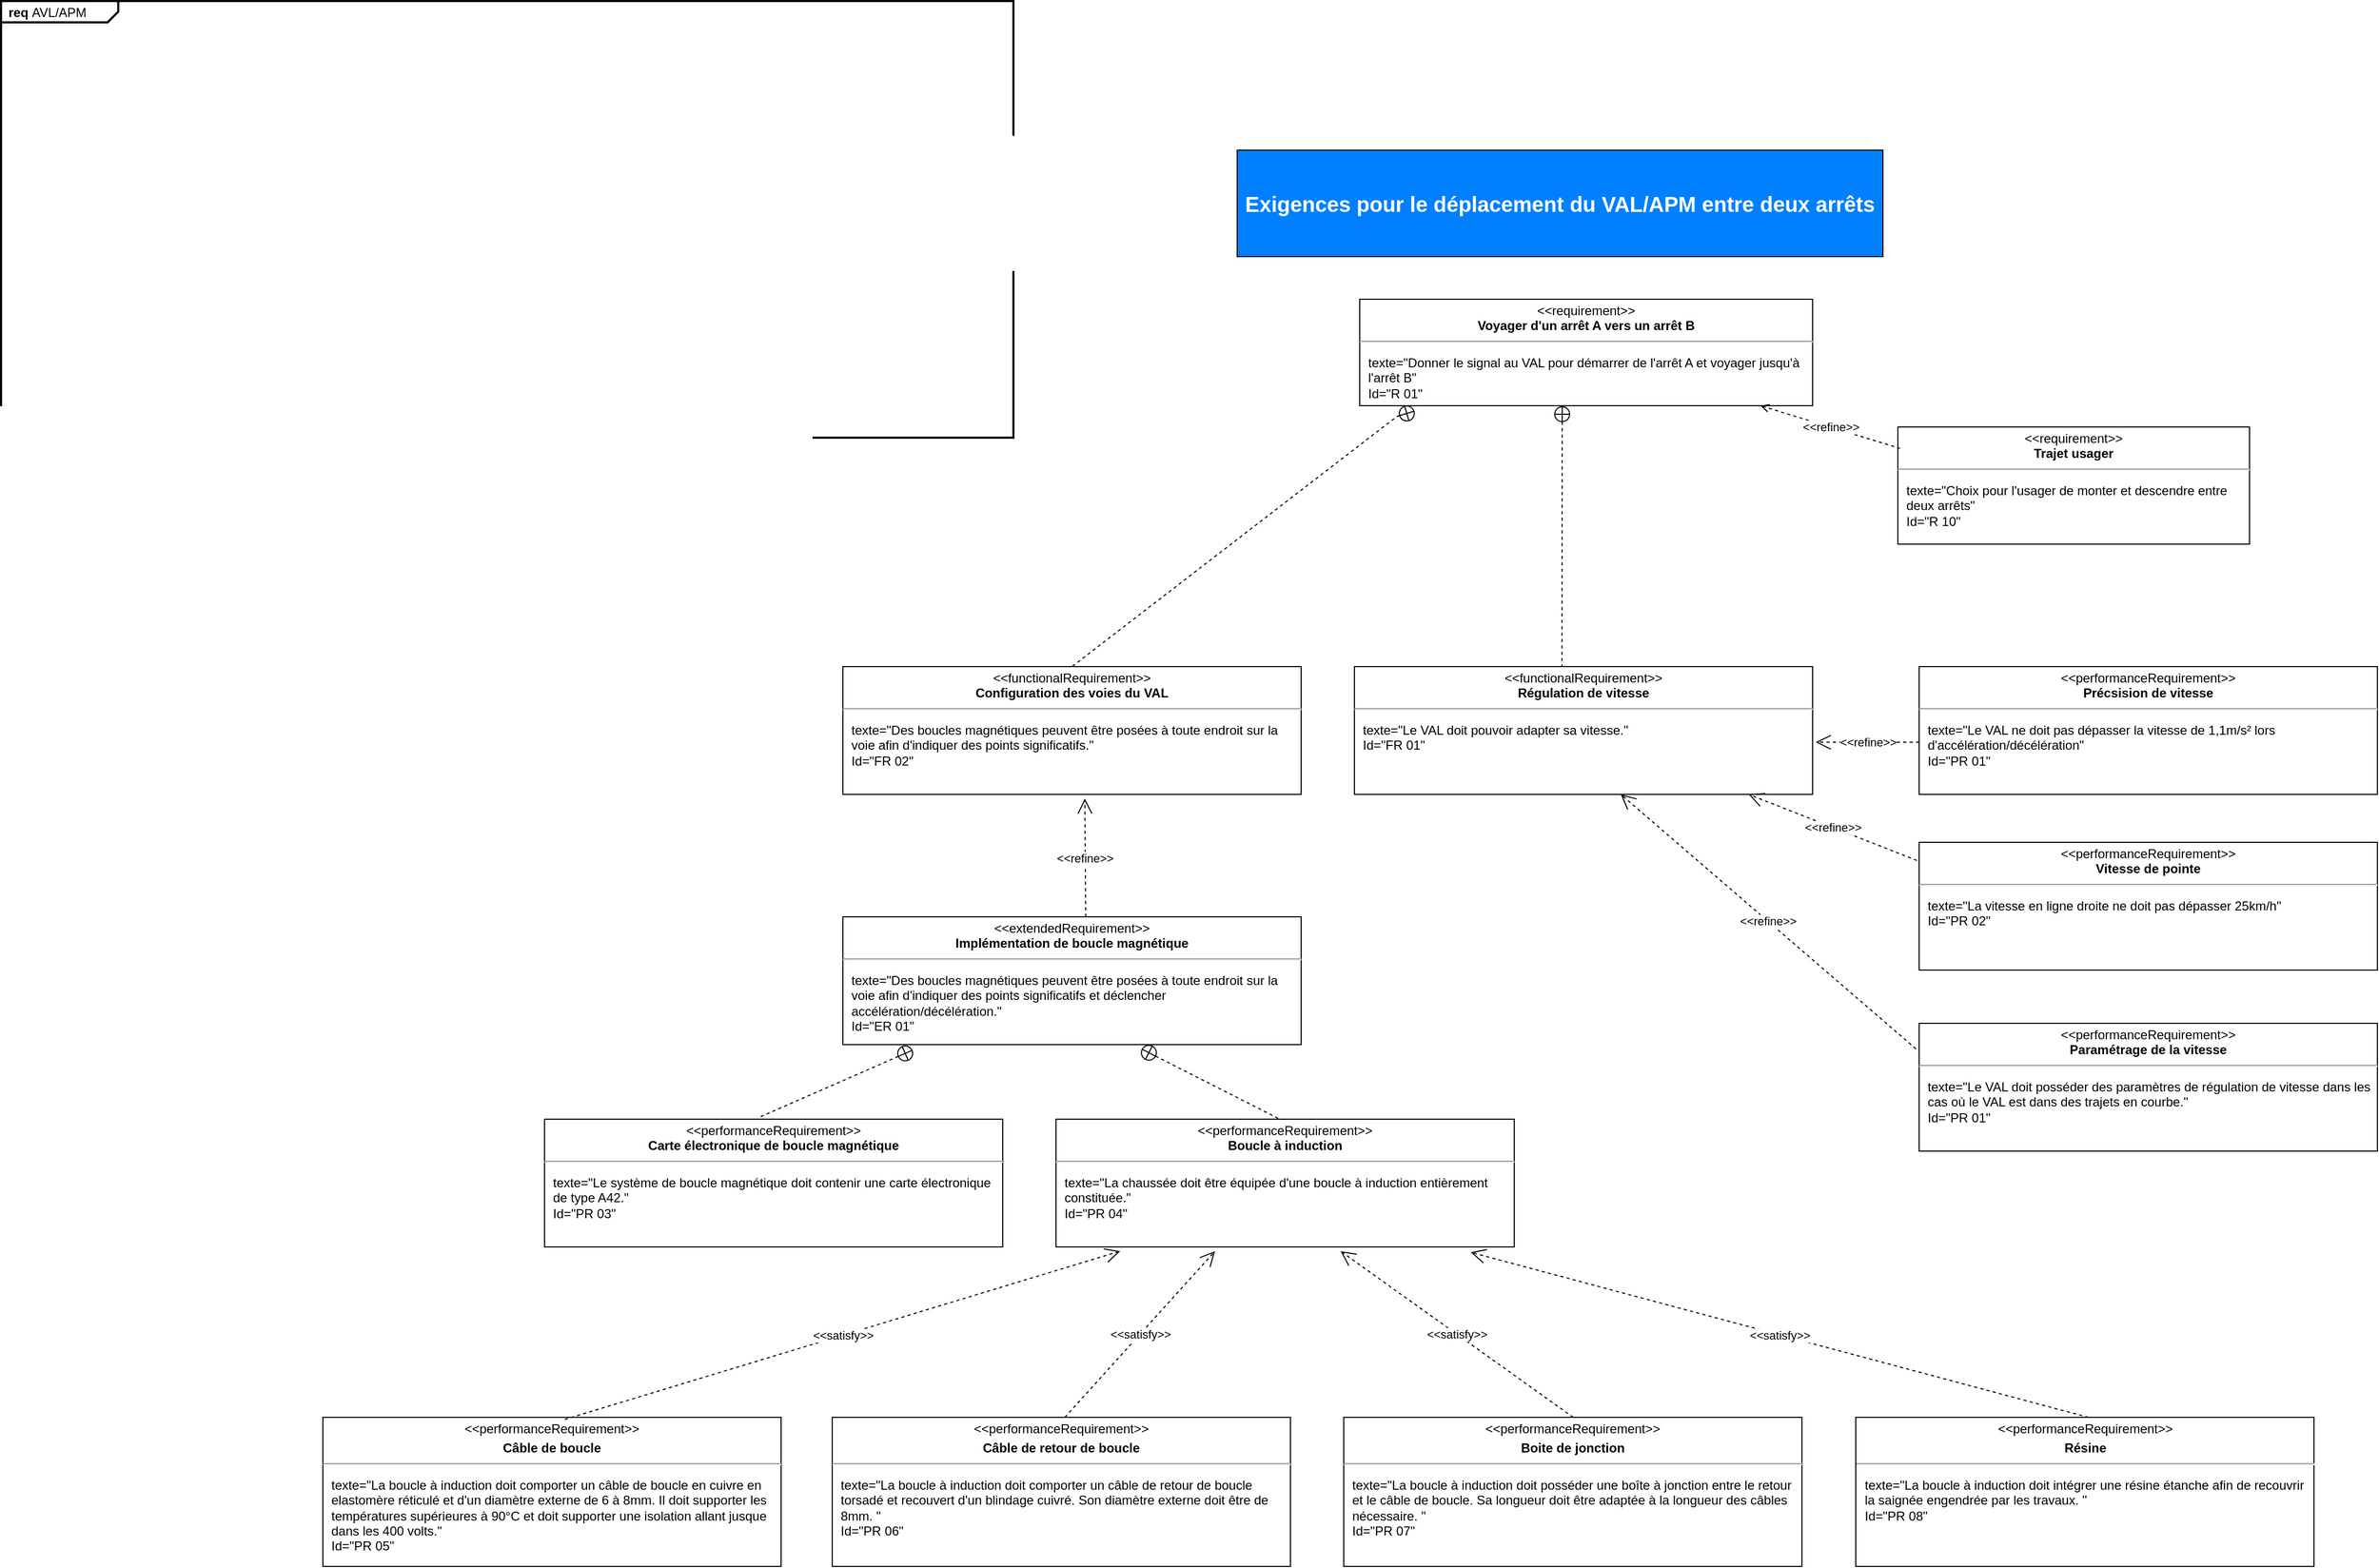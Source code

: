 <mxfile version="14.0.4" type="device"><diagram id="Q3-jZ1kGkZFYKrvrpvd2" name="Page-1"><mxGraphModel dx="3076" dy="1902" grid="1" gridSize="10" guides="1" tooltips="1" connect="1" arrows="1" fold="1" page="1" pageScale="1" pageWidth="827" pageHeight="1169" math="0" shadow="0"><root><mxCell id="0"/><mxCell id="1" parent="0"/><mxCell id="6C6Yk2DeFu2x2ydAXSqe-1" value="&lt;p style=&quot;margin: 0px ; margin-top: 4px ; margin-left: 7px ; text-align: left&quot;&gt;&lt;b&gt;req&lt;/b&gt;&amp;nbsp;AVL/APM&lt;/p&gt;" style="html=1;shape=mxgraph.sysml.package;overflow=fill;labelX=110;strokeWidth=2;align=center;" vertex="1" parent="1"><mxGeometry x="-930" y="-40" width="950" height="410" as="geometry"/></mxCell><mxCell id="6C6Yk2DeFu2x2ydAXSqe-2" value="&lt;b&gt;&lt;font color=&quot;#ffffff&quot; style=&quot;font-size: 20px&quot;&gt;Exigences pour le déplacement du VAL/APM entre deux arrêts&lt;/font&gt;&lt;/b&gt;" style="rounded=0;whiteSpace=wrap;html=1;fillColor=#007FFF;" vertex="1" parent="1"><mxGeometry x="230" y="100" width="606" height="100" as="geometry"/></mxCell><mxCell id="6C6Yk2DeFu2x2ydAXSqe-3" value="&lt;p style=&quot;margin: 0px ; margin-top: 4px ; text-align: center&quot;&gt;&amp;lt;&amp;lt;requirement&amp;gt;&amp;gt;&lt;br&gt;&lt;b&gt;Voyager d'un arrêt A vers un arrêt B&lt;/b&gt;&lt;/p&gt;&lt;hr&gt;&lt;p&gt;&lt;/p&gt;&lt;p style=&quot;margin: 0px ; margin-left: 8px ; text-align: left&quot;&gt;texte=&quot;Donner le signal au VAL pour démarrer de l'arrêt A et voyager jusqu'à l'arrêt B&quot;&lt;br&gt;Id=&quot;R 01&quot;&lt;/p&gt;" style="shape=rect;overflow=fill;html=1;whiteSpace=wrap;align=center;fillColor=none;" vertex="1" parent="1"><mxGeometry x="345" y="240" width="425" height="100" as="geometry"/></mxCell><mxCell id="6C6Yk2DeFu2x2ydAXSqe-6" value="&amp;lt;&amp;lt;refine&amp;gt;&amp;gt;" style="endArrow=none;edgeStyle=none;endSize=12;dashed=1;html=1;startArrow=open;startFill=0;endFill=0;" edge="1" source="6C6Yk2DeFu2x2ydAXSqe-3" parent="1"><mxGeometry relative="1" as="geometry"><mxPoint x="730" y="420" as="sourcePoint"/><mxPoint x="851.875" y="380" as="targetPoint"/></mxGeometry></mxCell><mxCell id="6C6Yk2DeFu2x2ydAXSqe-7" value="&lt;p style=&quot;margin: 0px ; margin-top: 4px ; text-align: center&quot;&gt;&amp;lt;&amp;lt;requirement&amp;gt;&amp;gt;&lt;br&gt;&lt;b&gt;Trajet usager&lt;/b&gt;&lt;br&gt;&lt;/p&gt;&lt;hr&gt;&lt;p&gt;&lt;/p&gt;&lt;p style=&quot;margin: 0px ; margin-left: 8px ; text-align: left&quot;&gt;texte=&quot;Choix pour l'usager de monter et descendre entre deux arrêts&quot;&lt;/p&gt;&lt;p style=&quot;margin: 0px ; margin-left: 8px ; text-align: left&quot;&gt;Id=&quot;R 10&quot;&lt;/p&gt;" style="shape=rect;overflow=fill;html=1;whiteSpace=wrap;align=center;fillColor=none;" vertex="1" parent="1"><mxGeometry x="850" y="360" width="330" height="110" as="geometry"/></mxCell><mxCell id="6C6Yk2DeFu2x2ydAXSqe-8" value="&lt;p style=&quot;margin: 0px ; margin-top: 4px ; text-align: center&quot;&gt;&amp;lt;&amp;lt;performanceRequirement&amp;gt;&amp;gt;&lt;br&gt;&lt;b&gt;Précsision de vitesse&lt;/b&gt;&lt;/p&gt;&lt;hr&gt;&lt;p&gt;&lt;/p&gt;&lt;p style=&quot;margin: 0px ; margin-left: 8px ; text-align: left&quot;&gt;texte=&quot;Le VAL ne doit pas dépasser la vitesse de 1,1m/s² lors d'accélération/décélération&lt;span&gt;&quot;&lt;/span&gt;&lt;/p&gt;&lt;p style=&quot;margin: 0px ; margin-left: 8px ; text-align: left&quot;&gt;Id=&quot;PR 01&quot;&lt;/p&gt;" style="shape=rect;overflow=fill;html=1;whiteSpace=wrap;align=center;fillColor=none;" vertex="1" parent="1"><mxGeometry x="870" y="585" width="430" height="120" as="geometry"/></mxCell><mxCell id="6C6Yk2DeFu2x2ydAXSqe-9" value="&lt;p style=&quot;margin: 0px ; margin-top: 4px ; text-align: center&quot;&gt;&amp;lt;&amp;lt;functionalRequirement&amp;gt;&amp;gt;&lt;br&gt;&lt;b&gt;Régulation de vitesse&lt;/b&gt;&lt;/p&gt;&lt;hr&gt;&lt;p&gt;&lt;/p&gt;&lt;p style=&quot;margin: 0px ; margin-left: 8px ; text-align: left&quot;&gt;texte=&quot;Le VAL doit pouvoir adapter sa vitesse.&lt;span&gt;&quot;&lt;/span&gt;&lt;/p&gt;&lt;p style=&quot;margin: 0px ; margin-left: 8px ; text-align: left&quot;&gt;Id=&quot;FR 01&quot;&lt;/p&gt;" style="shape=rect;overflow=fill;html=1;whiteSpace=wrap;align=center;fillColor=none;" vertex="1" parent="1"><mxGeometry x="340" y="585" width="430" height="120" as="geometry"/></mxCell><mxCell id="6C6Yk2DeFu2x2ydAXSqe-13" value="&amp;lt;&amp;lt;refine&amp;gt;&amp;gt;" style="endArrow=open;edgeStyle=none;endSize=12;dashed=1;html=1;startArrow=none;startFill=0;endFill=0;entryX=1.007;entryY=0.592;entryDx=0;entryDy=0;entryPerimeter=0;exitX=0;exitY=0.592;exitDx=0;exitDy=0;exitPerimeter=0;" edge="1" parent="1" source="6C6Yk2DeFu2x2ydAXSqe-8" target="6C6Yk2DeFu2x2ydAXSqe-9"><mxGeometry relative="1" as="geometry"><mxPoint x="870.002" y="640" as="sourcePoint"/><mxPoint x="1000.835" y="680" as="targetPoint"/></mxGeometry></mxCell><mxCell id="6C6Yk2DeFu2x2ydAXSqe-14" value="" style="endArrow=none;edgeStyle=none;endSize=12;dashed=1;html=1;startArrow=circlePlus;startFill=0;endFill=0;entryX=0.453;entryY=0;entryDx=0;entryDy=0;entryPerimeter=0;" edge="1" parent="1" target="6C6Yk2DeFu2x2ydAXSqe-9"><mxGeometry relative="1" as="geometry"><mxPoint x="535" y="340" as="sourcePoint"/><mxPoint x="490.0" y="450" as="targetPoint"/></mxGeometry></mxCell><mxCell id="6C6Yk2DeFu2x2ydAXSqe-16" value="&lt;p style=&quot;margin: 0px ; margin-top: 4px ; text-align: center&quot;&gt;&amp;lt;&amp;lt;performanceRequirement&amp;gt;&amp;gt;&lt;br&gt;&lt;b&gt;Vitesse de pointe&lt;/b&gt;&lt;/p&gt;&lt;hr&gt;&lt;p&gt;&lt;/p&gt;&lt;p style=&quot;margin: 0px ; margin-left: 8px ; text-align: left&quot;&gt;texte=&quot;La vitesse en ligne droite ne doit pas dépasser 25km/h&lt;span&gt;&quot;&lt;/span&gt;&lt;/p&gt;&lt;p style=&quot;margin: 0px ; margin-left: 8px ; text-align: left&quot;&gt;Id=&quot;PR 02&quot;&lt;/p&gt;" style="shape=rect;overflow=fill;html=1;whiteSpace=wrap;align=center;fillColor=none;" vertex="1" parent="1"><mxGeometry x="870" y="750" width="430" height="120" as="geometry"/></mxCell><mxCell id="6C6Yk2DeFu2x2ydAXSqe-17" value="&amp;lt;&amp;lt;refine&amp;gt;&amp;gt;" style="endArrow=open;edgeStyle=none;endSize=12;dashed=1;html=1;startArrow=none;startFill=0;endFill=0;entryX=1.007;entryY=0.592;entryDx=0;entryDy=0;entryPerimeter=0;exitX=-0.005;exitY=0.142;exitDx=0;exitDy=0;exitPerimeter=0;" edge="1" parent="1" source="6C6Yk2DeFu2x2ydAXSqe-16"><mxGeometry relative="1" as="geometry"><mxPoint x="818.92" y="756.92" as="sourcePoint"/><mxPoint x="710.0" y="705" as="targetPoint"/></mxGeometry></mxCell><mxCell id="6C6Yk2DeFu2x2ydAXSqe-18" value="&lt;p style=&quot;margin: 0px ; margin-top: 4px ; text-align: center&quot;&gt;&amp;lt;&amp;lt;performanceRequirement&amp;gt;&amp;gt;&lt;br&gt;&lt;b&gt;Paramétrage de la vitesse&lt;/b&gt;&lt;/p&gt;&lt;hr&gt;&lt;p&gt;&lt;/p&gt;&lt;p style=&quot;margin: 0px ; margin-left: 8px ; text-align: left&quot;&gt;texte=&quot;Le VAL doit posséder des paramètres de régulation de vitesse dans les cas où le VAL est dans des trajets en courbe.&lt;span&gt;&quot;&lt;/span&gt;&lt;/p&gt;&lt;p style=&quot;margin: 0px ; margin-left: 8px ; text-align: left&quot;&gt;Id=&quot;PR 01&quot;&lt;/p&gt;" style="shape=rect;overflow=fill;html=1;whiteSpace=wrap;align=center;fillColor=none;" vertex="1" parent="1"><mxGeometry x="870" y="920" width="430" height="120" as="geometry"/></mxCell><mxCell id="6C6Yk2DeFu2x2ydAXSqe-19" value="&amp;lt;&amp;lt;refine&amp;gt;&amp;gt;" style="endArrow=open;edgeStyle=none;endSize=12;dashed=1;html=1;startArrow=none;startFill=0;endFill=0;entryX=1.007;entryY=0.592;entryDx=0;entryDy=0;entryPerimeter=0;exitX=-0.007;exitY=0.2;exitDx=0;exitDy=0;exitPerimeter=0;" edge="1" parent="1" source="6C6Yk2DeFu2x2ydAXSqe-18"><mxGeometry relative="1" as="geometry"><mxPoint x="747.85" y="767.04" as="sourcePoint"/><mxPoint x="590" y="705" as="targetPoint"/></mxGeometry></mxCell><mxCell id="6C6Yk2DeFu2x2ydAXSqe-20" value="&lt;p style=&quot;margin: 0px ; margin-top: 4px ; text-align: center&quot;&gt;&amp;lt;&amp;lt;functionalRequirement&amp;gt;&amp;gt;&lt;br&gt;&lt;b&gt;Configuration des voies du VAL&lt;/b&gt;&lt;/p&gt;&lt;hr&gt;&lt;p&gt;&lt;/p&gt;&lt;p style=&quot;margin: 0px ; margin-left: 8px ; text-align: left&quot;&gt;texte=&quot;Des boucles magnétiques peuvent être posées à toute endroit sur la voie afin d'indiquer des points significatifs.&lt;span&gt;&quot;&lt;/span&gt;&lt;/p&gt;&lt;p style=&quot;margin: 0px ; margin-left: 8px ; text-align: left&quot;&gt;Id=&quot;FR 02&quot;&lt;/p&gt;" style="shape=rect;overflow=fill;html=1;whiteSpace=wrap;align=center;fillColor=none;" vertex="1" parent="1"><mxGeometry x="-140" y="585" width="430" height="120" as="geometry"/></mxCell><mxCell id="6C6Yk2DeFu2x2ydAXSqe-21" value="" style="endArrow=none;edgeStyle=none;endSize=12;dashed=1;html=1;startArrow=circlePlus;startFill=0;endFill=0;entryX=0.5;entryY=0;entryDx=0;entryDy=0;exitX=0.122;exitY=1.05;exitDx=0;exitDy=0;exitPerimeter=0;" edge="1" parent="1" source="6C6Yk2DeFu2x2ydAXSqe-3" target="6C6Yk2DeFu2x2ydAXSqe-20"><mxGeometry relative="1" as="geometry"><mxPoint x="390" y="340" as="sourcePoint"/><mxPoint x="230.0" y="575" as="targetPoint"/><Array as="points"><mxPoint x="380" y="350"/></Array></mxGeometry></mxCell><mxCell id="6C6Yk2DeFu2x2ydAXSqe-22" value="&lt;p style=&quot;margin: 0px ; margin-top: 4px ; text-align: center&quot;&gt;&amp;lt;&amp;lt;extendedRequirement&amp;gt;&amp;gt;&lt;br&gt;&lt;b&gt;Implémentation de boucle magnétique&lt;/b&gt;&lt;/p&gt;&lt;hr&gt;&lt;p&gt;&lt;/p&gt;&lt;p style=&quot;margin: 0px ; margin-left: 8px ; text-align: left&quot;&gt;texte=&quot;Des boucles magnétiques peuvent être posées à toute endroit sur la voie afin d'indiquer des points significatifs et déclencher accélération/décélération.&lt;span&gt;&quot;&lt;/span&gt;&lt;/p&gt;&lt;p style=&quot;margin: 0px ; margin-left: 8px ; text-align: left&quot;&gt;Id=&quot;ER 01&quot;&lt;/p&gt;" style="shape=rect;overflow=fill;html=1;whiteSpace=wrap;align=center;fillColor=none;" vertex="1" parent="1"><mxGeometry x="-140" y="820" width="430" height="120" as="geometry"/></mxCell><mxCell id="6C6Yk2DeFu2x2ydAXSqe-23" value="&amp;lt;&amp;lt;refine&amp;gt;&amp;gt;" style="endArrow=open;edgeStyle=none;endSize=12;dashed=1;html=1;startArrow=none;startFill=0;endFill=0;entryX=0.528;entryY=1.033;entryDx=0;entryDy=0;entryPerimeter=0;exitX=-0.005;exitY=0.142;exitDx=0;exitDy=0;exitPerimeter=0;" edge="1" parent="1" target="6C6Yk2DeFu2x2ydAXSqe-20"><mxGeometry relative="1" as="geometry"><mxPoint x="87.85" y="820" as="sourcePoint"/><mxPoint x="-70" y="757.96" as="targetPoint"/></mxGeometry></mxCell><mxCell id="6C6Yk2DeFu2x2ydAXSqe-24" value="&lt;p style=&quot;margin: 0px ; margin-top: 4px ; text-align: center&quot;&gt;&amp;lt;&amp;lt;performanceRequirement&amp;gt;&amp;gt;&lt;br&gt;&lt;b&gt;Carte électronique de boucle magnétique&lt;/b&gt;&lt;/p&gt;&lt;hr&gt;&lt;p&gt;&lt;/p&gt;&lt;p style=&quot;margin: 0px ; margin-left: 8px ; text-align: left&quot;&gt;texte=&quot;Le système de boucle magnétique doit contenir une carte électronique de type A42.&lt;span&gt;&quot;&lt;/span&gt;&lt;/p&gt;&lt;p style=&quot;margin: 0px ; margin-left: 8px ; text-align: left&quot;&gt;Id=&quot;PR 03&quot;&lt;/p&gt;" style="shape=rect;overflow=fill;html=1;whiteSpace=wrap;align=center;fillColor=none;" vertex="1" parent="1"><mxGeometry x="-420" y="1010" width="430" height="120" as="geometry"/></mxCell><mxCell id="6C6Yk2DeFu2x2ydAXSqe-25" value="" style="endArrow=none;edgeStyle=none;endSize=12;dashed=1;html=1;startArrow=circlePlus;startFill=0;endFill=0;entryX=0.47;entryY=-0.017;entryDx=0;entryDy=0;entryPerimeter=0;exitX=0.153;exitY=1.042;exitDx=0;exitDy=0;exitPerimeter=0;" edge="1" parent="1" source="6C6Yk2DeFu2x2ydAXSqe-22" target="6C6Yk2DeFu2x2ydAXSqe-24"><mxGeometry relative="1" as="geometry"><mxPoint x="-55" y="950" as="sourcePoint"/><mxPoint x="-80.0" y="985" as="targetPoint"/></mxGeometry></mxCell><mxCell id="6C6Yk2DeFu2x2ydAXSqe-26" value="&lt;p style=&quot;margin: 0px ; margin-top: 4px ; text-align: center&quot;&gt;&amp;lt;&amp;lt;performanceRequirement&amp;gt;&amp;gt;&lt;br&gt;&lt;b&gt;Boucle à induction&lt;/b&gt;&lt;/p&gt;&lt;hr&gt;&lt;p&gt;&lt;/p&gt;&lt;p style=&quot;margin: 0px ; margin-left: 8px ; text-align: left&quot;&gt;texte=&quot;La chaussée doit être équipée d'une boucle à induction entièrement constituée.&lt;span&gt;&quot;&lt;/span&gt;&lt;/p&gt;&lt;p style=&quot;margin: 0px ; margin-left: 8px ; text-align: left&quot;&gt;Id=&quot;PR 04&quot;&lt;/p&gt;" style="shape=rect;overflow=fill;html=1;whiteSpace=wrap;align=center;fillColor=none;" vertex="1" parent="1"><mxGeometry x="60" y="1010" width="430" height="120" as="geometry"/></mxCell><mxCell id="6C6Yk2DeFu2x2ydAXSqe-27" value="" style="endArrow=none;edgeStyle=none;endSize=12;dashed=1;html=1;startArrow=circlePlus;startFill=0;endFill=0;entryX=0.47;entryY=-0.017;entryDx=0;entryDy=0;entryPerimeter=0;" edge="1" parent="1"><mxGeometry relative="1" as="geometry"><mxPoint x="140" y="944" as="sourcePoint"/><mxPoint x="270.0" y="1010" as="targetPoint"/></mxGeometry></mxCell><mxCell id="6C6Yk2DeFu2x2ydAXSqe-28" value="&lt;p style=&quot;margin: 0px ; margin-top: 4px ; text-align: center&quot;&gt;&amp;lt;&amp;lt;performanceRequirement&amp;gt;&amp;gt;&lt;br&gt;&lt;/p&gt;&lt;p style=&quot;margin: 0px ; margin-top: 4px ; text-align: center&quot;&gt;&lt;b&gt;Câble de boucle&lt;/b&gt;&lt;/p&gt;&lt;hr&gt;&lt;p&gt;&lt;/p&gt;&lt;p style=&quot;margin: 0px ; margin-left: 8px ; text-align: left&quot;&gt;texte=&quot;La boucle à induction doit comporter un câble de boucle en cuivre en elastomère réticulé et d'un diamètre externe de 6 à 8mm. Il doit supporter les températures supérieures à 90°C et doit supporter une isolation allant jusque dans les 400 volts.&lt;span&gt;&quot;&lt;/span&gt;&lt;/p&gt;&lt;p style=&quot;margin: 0px ; margin-left: 8px ; text-align: left&quot;&gt;Id=&quot;PR 05&quot;&lt;/p&gt;" style="shape=rect;overflow=fill;html=1;whiteSpace=wrap;align=center;fillColor=none;" vertex="1" parent="1"><mxGeometry x="-628" y="1290" width="430" height="140" as="geometry"/></mxCell><mxCell id="6C6Yk2DeFu2x2ydAXSqe-29" value="&lt;p style=&quot;margin: 0px ; margin-top: 4px ; text-align: center&quot;&gt;&amp;lt;&amp;lt;performanceRequirement&amp;gt;&amp;gt;&lt;br&gt;&lt;/p&gt;&lt;p style=&quot;margin: 0px ; margin-top: 4px ; text-align: center&quot;&gt;&lt;b&gt;Câble de retour de boucle&lt;/b&gt;&lt;/p&gt;&lt;hr&gt;&lt;p&gt;&lt;/p&gt;&lt;p style=&quot;margin: 0px ; margin-left: 8px ; text-align: left&quot;&gt;texte=&quot;La boucle à induction doit comporter un câble de retour de boucle torsadé et recouvert d'un blindage cuivré. Son diamètre externe doit être de 8mm.&amp;nbsp;&lt;span&gt;&quot;&lt;/span&gt;&lt;/p&gt;&lt;p style=&quot;margin: 0px ; margin-left: 8px ; text-align: left&quot;&gt;Id=&quot;PR 06&quot;&lt;/p&gt;" style="shape=rect;overflow=fill;html=1;whiteSpace=wrap;align=center;fillColor=none;" vertex="1" parent="1"><mxGeometry x="-150" y="1290" width="430" height="140" as="geometry"/></mxCell><mxCell id="6C6Yk2DeFu2x2ydAXSqe-30" value="&lt;p style=&quot;margin: 0px ; margin-top: 4px ; text-align: center&quot;&gt;&amp;lt;&amp;lt;performanceRequirement&amp;gt;&amp;gt;&lt;br&gt;&lt;/p&gt;&lt;p style=&quot;margin: 0px ; margin-top: 4px ; text-align: center&quot;&gt;&lt;b&gt;Boite de jonction&lt;/b&gt;&lt;/p&gt;&lt;hr&gt;&lt;p&gt;&lt;/p&gt;&lt;p style=&quot;margin: 0px ; margin-left: 8px ; text-align: left&quot;&gt;texte=&quot;La boucle à induction doit posséder une boîte à jonction entre le retour et le câble de boucle. Sa longueur doit être adaptée à la longueur des câbles nécessaire.&amp;nbsp;&lt;span&gt;&quot;&lt;/span&gt;&lt;/p&gt;&lt;p style=&quot;margin: 0px ; margin-left: 8px ; text-align: left&quot;&gt;Id=&quot;PR 07&quot;&lt;/p&gt;" style="shape=rect;overflow=fill;html=1;whiteSpace=wrap;align=center;fillColor=none;" vertex="1" parent="1"><mxGeometry x="330" y="1290" width="430" height="140" as="geometry"/></mxCell><mxCell id="6C6Yk2DeFu2x2ydAXSqe-31" value="&lt;p style=&quot;margin: 0px ; margin-top: 4px ; text-align: center&quot;&gt;&amp;lt;&amp;lt;performanceRequirement&amp;gt;&amp;gt;&lt;br&gt;&lt;/p&gt;&lt;p style=&quot;margin: 0px ; margin-top: 4px ; text-align: center&quot;&gt;&lt;b&gt;Résine&lt;/b&gt;&lt;/p&gt;&lt;hr&gt;&lt;p&gt;&lt;/p&gt;&lt;p style=&quot;margin: 0px ; margin-left: 8px ; text-align: left&quot;&gt;texte=&quot;La boucle à induction doit intégrer une résine étanche afin de recouvrir la saignée engendrée par les travaux.&amp;nbsp;&lt;span&gt;&quot;&lt;/span&gt;&lt;/p&gt;&lt;p style=&quot;margin: 0px ; margin-left: 8px ; text-align: left&quot;&gt;Id=&quot;PR 08&quot;&lt;/p&gt;" style="shape=rect;overflow=fill;html=1;whiteSpace=wrap;align=center;fillColor=none;" vertex="1" parent="1"><mxGeometry x="810.5" y="1290" width="430" height="140" as="geometry"/></mxCell><mxCell id="6C6Yk2DeFu2x2ydAXSqe-32" value="&amp;lt;&amp;lt;satisfy&amp;gt;&amp;gt;" style="endArrow=open;edgeStyle=none;endSize=12;dashed=1;html=1;startArrow=none;startFill=0;endFill=0;entryX=0.621;entryY=1.033;entryDx=0;entryDy=0;entryPerimeter=0;exitX=-0.005;exitY=0.142;exitDx=0;exitDy=0;exitPerimeter=0;" edge="1" parent="1" target="6C6Yk2DeFu2x2ydAXSqe-26"><mxGeometry relative="1" as="geometry"><mxPoint x="545.31" y="1290" as="sourcePoint"/><mxPoint x="544.5" y="1178.96" as="targetPoint"/></mxGeometry></mxCell><mxCell id="6C6Yk2DeFu2x2ydAXSqe-33" value="&amp;lt;&amp;lt;satisfy&amp;gt;&amp;gt;" style="endArrow=open;edgeStyle=none;endSize=12;dashed=1;html=1;startArrow=none;startFill=0;endFill=0;entryX=0.14;entryY=1.033;entryDx=0;entryDy=0;entryPerimeter=0;exitX=0.528;exitY=0.014;exitDx=0;exitDy=0;exitPerimeter=0;" edge="1" parent="1" source="6C6Yk2DeFu2x2ydAXSqe-28" target="6C6Yk2DeFu2x2ydAXSqe-26"><mxGeometry relative="1" as="geometry"><mxPoint x="28.28" y="1256.04" as="sourcePoint"/><mxPoint x="-190.0" y="1100" as="targetPoint"/></mxGeometry></mxCell><mxCell id="6C6Yk2DeFu2x2ydAXSqe-34" value="&amp;lt;&amp;lt;satisfy&amp;gt;&amp;gt;" style="endArrow=open;edgeStyle=none;endSize=12;dashed=1;html=1;startArrow=none;startFill=0;endFill=0;entryX=0.347;entryY=1.033;entryDx=0;entryDy=0;entryPerimeter=0;exitX=-0.005;exitY=0.142;exitDx=0;exitDy=0;exitPerimeter=0;" edge="1" parent="1" target="6C6Yk2DeFu2x2ydAXSqe-26"><mxGeometry relative="1" as="geometry"><mxPoint x="68.28" y="1290" as="sourcePoint"/><mxPoint x="-150.0" y="1133.96" as="targetPoint"/></mxGeometry></mxCell><mxCell id="6C6Yk2DeFu2x2ydAXSqe-35" value="&amp;lt;&amp;lt;satisfy&amp;gt;&amp;gt;" style="endArrow=open;edgeStyle=none;endSize=12;dashed=1;html=1;startArrow=none;startFill=0;endFill=0;entryX=0.905;entryY=1.042;entryDx=0;entryDy=0;entryPerimeter=0;exitX=-0.005;exitY=0.142;exitDx=0;exitDy=0;exitPerimeter=0;" edge="1" parent="1" target="6C6Yk2DeFu2x2ydAXSqe-26"><mxGeometry relative="1" as="geometry"><mxPoint x="1028.78" y="1290" as="sourcePoint"/><mxPoint x="810.5" y="1133.96" as="targetPoint"/></mxGeometry></mxCell></root></mxGraphModel></diagram></mxfile>